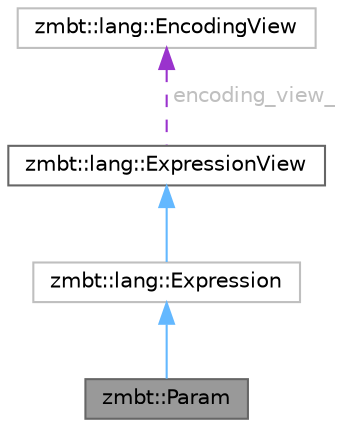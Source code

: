 digraph "zmbt::Param"
{
 // LATEX_PDF_SIZE
  bgcolor="transparent";
  edge [fontname=Helvetica,fontsize=10,labelfontname=Helvetica,labelfontsize=10];
  node [fontname=Helvetica,fontsize=10,shape=box,height=0.2,width=0.4];
  Node1 [id="Node000001",label="zmbt::Param",height=0.2,width=0.4,color="gray40", fillcolor="grey60", style="filled", fontcolor="black",tooltip="Generic Parameter Placeholder."];
  Node2 -> Node1 [id="edge1_Node000001_Node000002",dir="back",color="steelblue1",style="solid",tooltip=" "];
  Node2 [id="Node000002",label="zmbt::lang::Expression",height=0.2,width=0.4,color="grey75", fillcolor="white", style="filled",URL="$classzmbt_1_1lang_1_1Expression.html",tooltip=" "];
  Node3 -> Node2 [id="edge2_Node000002_Node000003",dir="back",color="steelblue1",style="solid",tooltip=" "];
  Node3 [id="Node000003",label="zmbt::lang::ExpressionView",height=0.2,width=0.4,color="gray40", fillcolor="white", style="filled",URL="$classzmbt_1_1lang_1_1ExpressionView.html",tooltip=" "];
  Node4 -> Node3 [id="edge3_Node000003_Node000004",dir="back",color="darkorchid3",style="dashed",tooltip=" ",label=" encoding_view_",fontcolor="grey" ];
  Node4 [id="Node000004",label="zmbt::lang::EncodingView",height=0.2,width=0.4,color="grey75", fillcolor="white", style="filled",URL="$classzmbt_1_1lang_1_1EncodingView.html",tooltip=" "];
}
